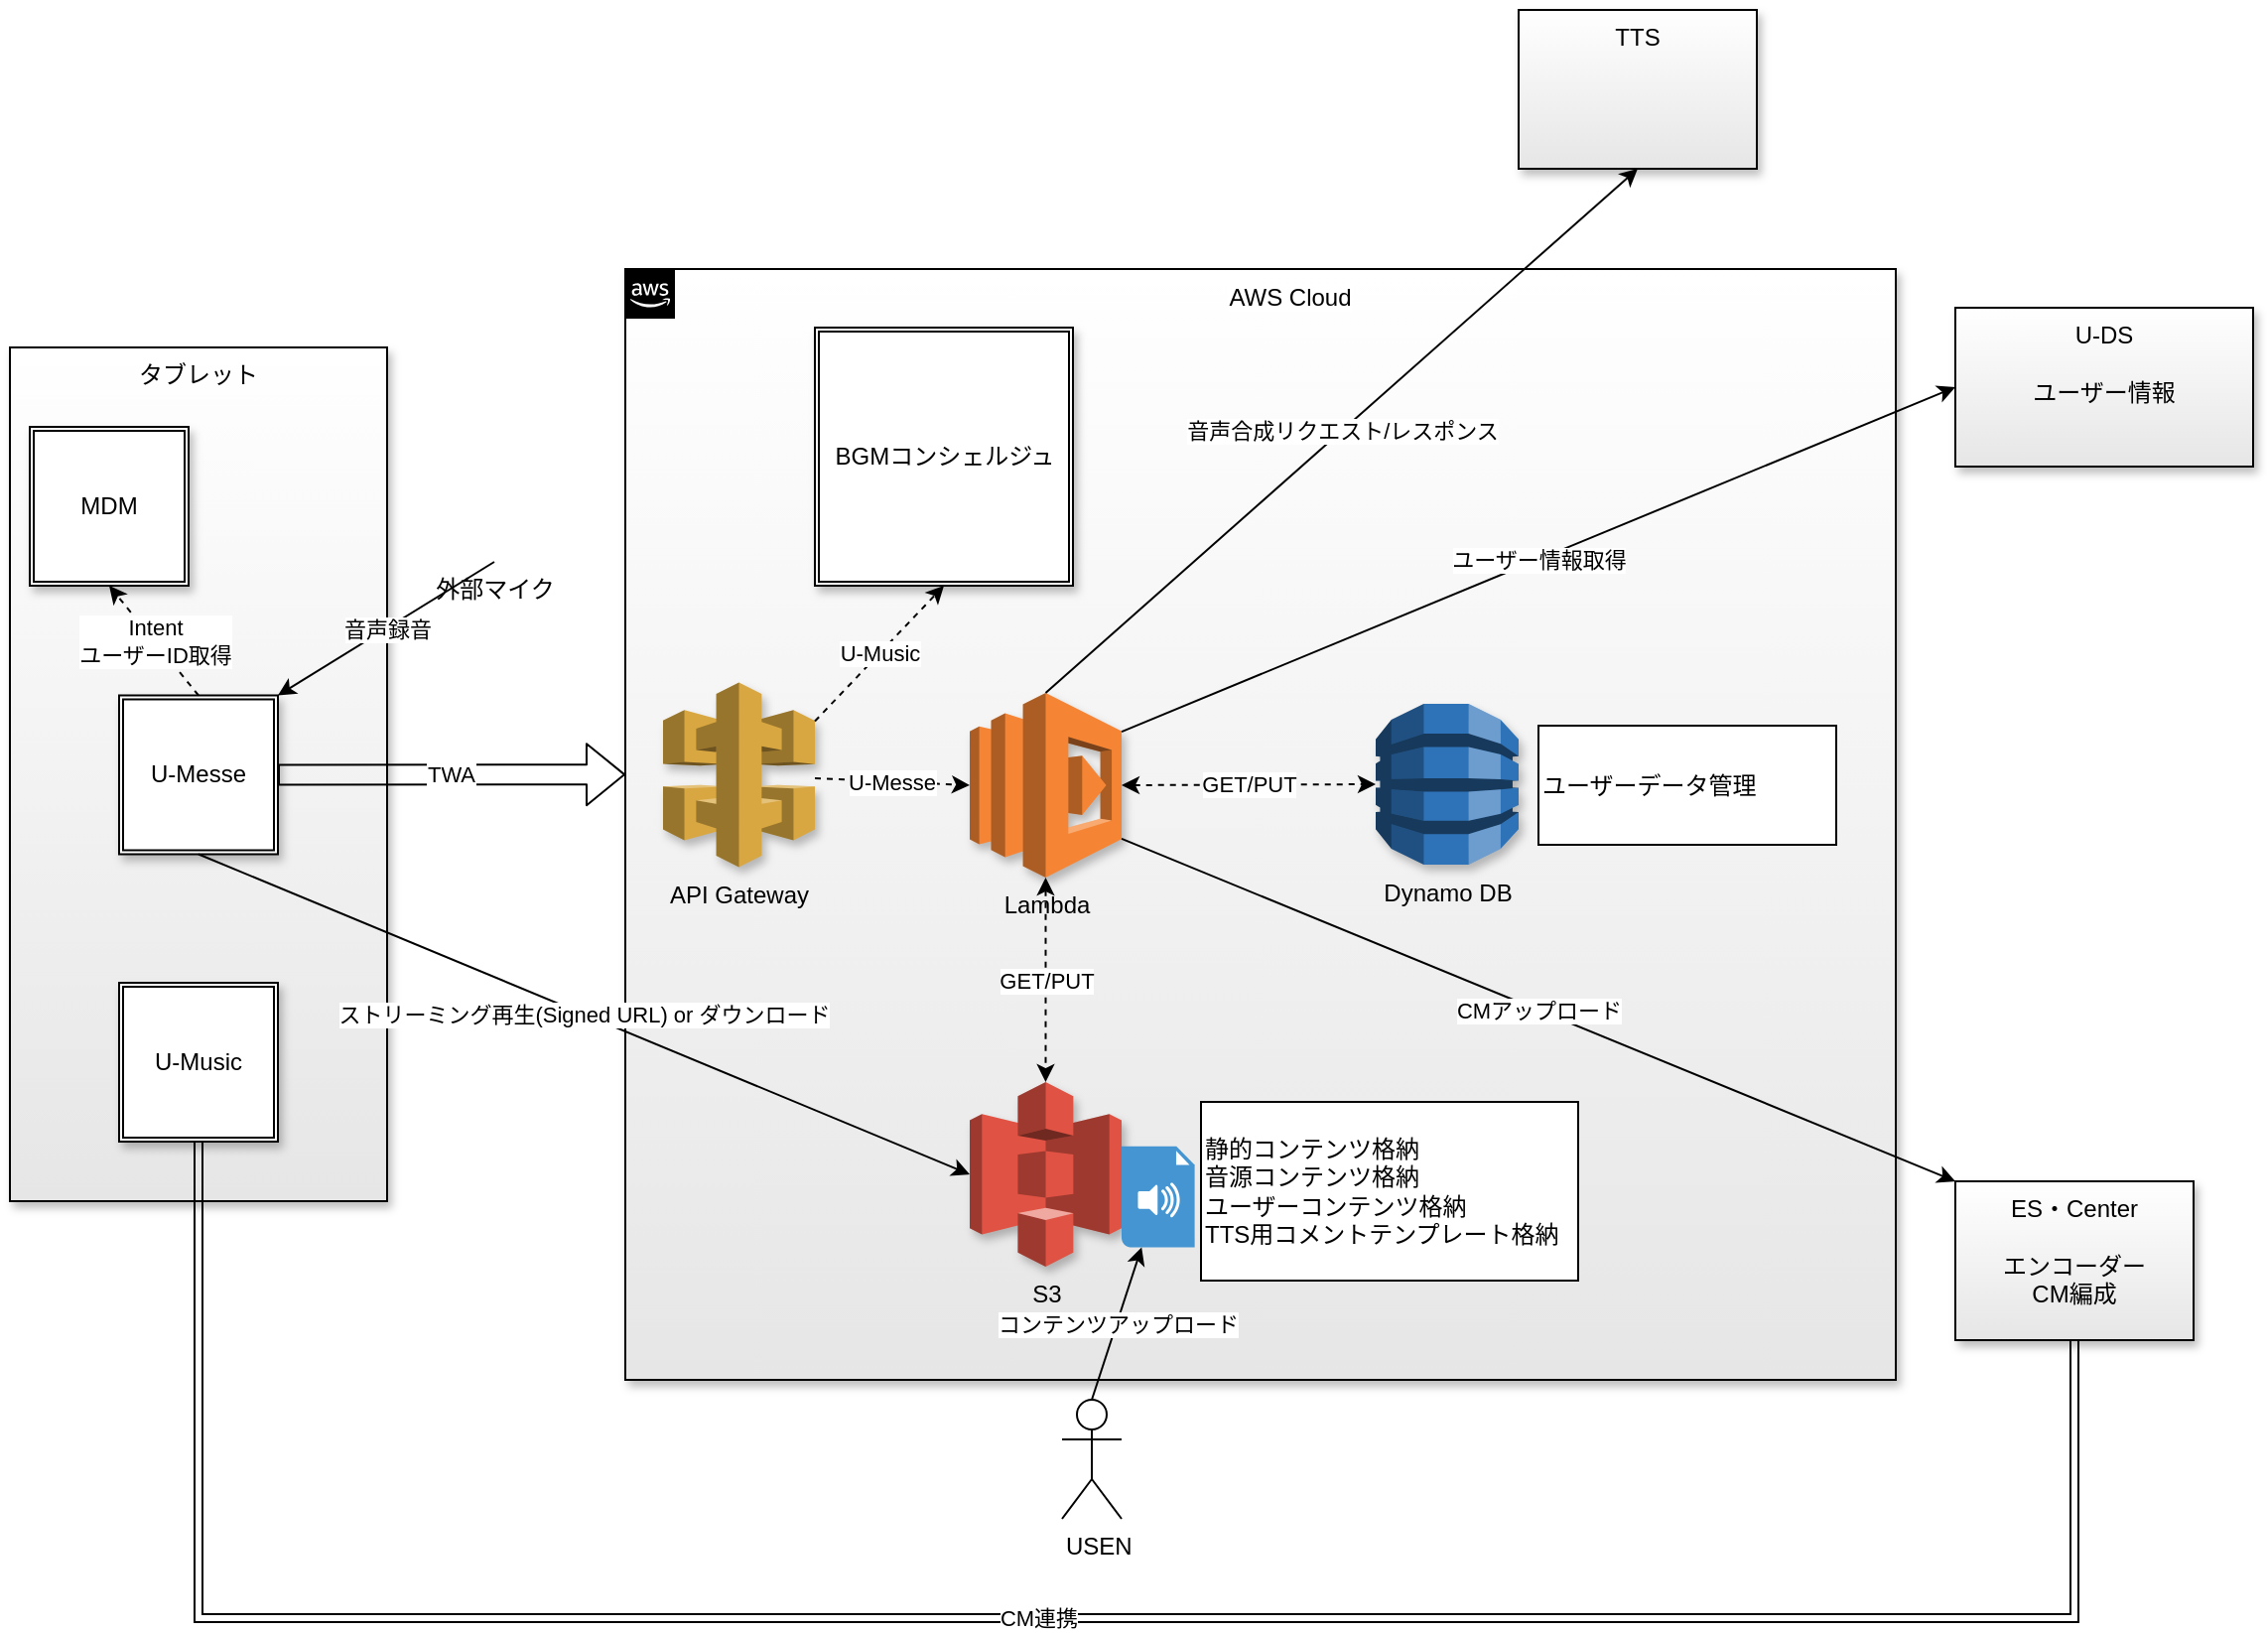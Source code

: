<mxfile version="13.6.2" type="device"><diagram id="Ht1M8jgEwFfnCIfOTk4-" name="Page-1"><mxGraphModel dx="2591" dy="2486" grid="1" gridSize="10" guides="1" tooltips="1" connect="1" arrows="1" fold="1" page="1" pageScale="1" pageWidth="1169" pageHeight="827" background="#FFFFFF" math="0" shadow="0"><root><mxCell id="0"/><mxCell id="1" parent="0"/><mxCell id="UEzPUAAOIrF-is8g5C7q-175" value="AWS Cloud" style="points=[[0,0],[0.25,0],[0.5,0],[0.75,0],[1,0],[1,0.25],[1,0.5],[1,0.75],[1,1],[0.75,1],[0.5,1],[0.25,1],[0,1],[0,0.75],[0,0.5],[0,0.25]];outlineConnect=0;html=1;whiteSpace=wrap;fontSize=12;fontStyle=0;shape=mxgraph.aws4.group;grIcon=mxgraph.aws4.group_aws_cloud_alt;verticalAlign=top;align=center;spacingLeft=30;dashed=0;labelBackgroundColor=#ffffff;shadow=1;gradientColor=#E6E6E6;" parent="1" vertex="1"><mxGeometry x="200" y="-789.5" width="640" height="559.5" as="geometry"/></mxCell><mxCell id="lU8Pn5vqh1SlUMVNSXbl-1" value="タブレット" style="rounded=0;whiteSpace=wrap;html=1;shadow=1;align=center;verticalAlign=top;gradientColor=#E6E6E6;" parent="1" vertex="1"><mxGeometry x="-110" y="-750" width="190" height="430" as="geometry"/></mxCell><mxCell id="lU8Pn5vqh1SlUMVNSXbl-3" value="S3" style="outlineConnect=0;dashed=0;verticalLabelPosition=bottom;verticalAlign=top;align=center;html=1;shape=mxgraph.aws3.s3;fillColor=#E05243;shadow=1;" parent="1" vertex="1"><mxGeometry x="373.5" y="-380.0" width="76.5" height="93" as="geometry"/></mxCell><mxCell id="lU8Pn5vqh1SlUMVNSXbl-4" value="Lambda" style="outlineConnect=0;dashed=0;verticalLabelPosition=bottom;verticalAlign=top;align=center;html=1;shape=mxgraph.aws3.lambda;fillColor=#F58534;shadow=1;" parent="1" vertex="1"><mxGeometry x="373.5" y="-576" width="76.5" height="93" as="geometry"/></mxCell><mxCell id="lU8Pn5vqh1SlUMVNSXbl-5" value="API Gateway" style="outlineConnect=0;dashed=0;verticalLabelPosition=bottom;verticalAlign=top;align=center;html=1;shape=mxgraph.aws3.api_gateway;fillColor=#D9A741;shadow=1;" parent="1" vertex="1"><mxGeometry x="219" y="-581.25" width="76.5" height="93" as="geometry"/></mxCell><mxCell id="lU8Pn5vqh1SlUMVNSXbl-9" value="Dynamo DB" style="outlineConnect=0;dashed=0;verticalLabelPosition=bottom;verticalAlign=top;align=center;html=1;shape=mxgraph.aws3.dynamo_db;fillColor=#2E73B8;shadow=1;" parent="1" vertex="1"><mxGeometry x="578" y="-570.5" width="72" height="81" as="geometry"/></mxCell><mxCell id="lU8Pn5vqh1SlUMVNSXbl-10" value="" style="shadow=0;dashed=0;html=1;strokeColor=none;fillColor=#4495D1;labelPosition=center;verticalLabelPosition=bottom;verticalAlign=top;align=center;outlineConnect=0;shape=mxgraph.veeam.audio_file;" parent="1" vertex="1"><mxGeometry x="450" y="-347.6" width="36.8" height="50.8" as="geometry"/></mxCell><mxCell id="lU8Pn5vqh1SlUMVNSXbl-12" value="U-Messe" style="shape=ext;double=1;whiteSpace=wrap;html=1;aspect=fixed;shadow=1;align=center;" parent="1" vertex="1"><mxGeometry x="-55" y="-574.75" width="80" height="80" as="geometry"/></mxCell><mxCell id="RaPMoxKkeZq4uYAz5h4F-3" value="TTS" style="rounded=0;whiteSpace=wrap;html=1;shadow=1;align=center;verticalAlign=top;gradientColor=#E6E6E6;" parent="1" vertex="1"><mxGeometry x="650" y="-920" width="120" height="80" as="geometry"/></mxCell><mxCell id="RaPMoxKkeZq4uYAz5h4F-4" value="BGMコンシェルジュ" style="shape=ext;double=1;whiteSpace=wrap;html=1;aspect=fixed;shadow=1;align=center;" parent="1" vertex="1"><mxGeometry x="295.5" y="-760" width="130" height="130" as="geometry"/></mxCell><mxCell id="RaPMoxKkeZq4uYAz5h4F-10" value="TWA" style="shape=flexArrow;endArrow=classic;html=1;entryX=0;entryY=0.455;entryDx=0;entryDy=0;exitX=1;exitY=0.5;exitDx=0;exitDy=0;entryPerimeter=0;" parent="1" edge="1" target="UEzPUAAOIrF-is8g5C7q-175" source="lU8Pn5vqh1SlUMVNSXbl-12"><mxGeometry width="50" height="50" relative="1" as="geometry"><mxPoint x="80" y="-532.75" as="sourcePoint"/><mxPoint x="200" y="-532.75" as="targetPoint"/></mxGeometry></mxCell><mxCell id="RaPMoxKkeZq4uYAz5h4F-13" value="U-Messe" style="endArrow=classic;html=1;entryX=0;entryY=0.5;entryDx=0;entryDy=0;entryPerimeter=0;dashed=1;" parent="1" source="lU8Pn5vqh1SlUMVNSXbl-5" target="lU8Pn5vqh1SlUMVNSXbl-4" edge="1"><mxGeometry width="50" height="50" relative="1" as="geometry"><mxPoint x="450" y="-460" as="sourcePoint"/><mxPoint x="500" y="-510" as="targetPoint"/></mxGeometry></mxCell><mxCell id="RaPMoxKkeZq4uYAz5h4F-15" value="U-Music" style="endArrow=classic;html=1;entryX=0.5;entryY=1;entryDx=0;entryDy=0;exitX=1;exitY=0.21;exitDx=0;exitDy=0;exitPerimeter=0;dashed=1;" parent="1" source="lU8Pn5vqh1SlUMVNSXbl-5" target="RaPMoxKkeZq4uYAz5h4F-4" edge="1"><mxGeometry width="50" height="50" relative="1" as="geometry"><mxPoint x="305.5" y="-544.75" as="sourcePoint"/><mxPoint x="383.5" y="-544.75" as="targetPoint"/></mxGeometry></mxCell><mxCell id="RaPMoxKkeZq4uYAz5h4F-16" value="GET/PUT" style="endArrow=classic;startArrow=classic;html=1;dashed=1;exitX=1;exitY=0.5;exitDx=0;exitDy=0;exitPerimeter=0;entryX=0;entryY=0.5;entryDx=0;entryDy=0;entryPerimeter=0;" parent="1" source="lU8Pn5vqh1SlUMVNSXbl-4" target="lU8Pn5vqh1SlUMVNSXbl-9" edge="1"><mxGeometry width="50" height="50" relative="1" as="geometry"><mxPoint x="450" y="-460" as="sourcePoint"/><mxPoint x="500" y="-510" as="targetPoint"/></mxGeometry></mxCell><mxCell id="RaPMoxKkeZq4uYAz5h4F-17" value="GET/PUT" style="endArrow=classic;startArrow=classic;html=1;dashed=1;entryX=0.5;entryY=0;entryDx=0;entryDy=0;entryPerimeter=0;" parent="1" source="lU8Pn5vqh1SlUMVNSXbl-4" target="lU8Pn5vqh1SlUMVNSXbl-3" edge="1"><mxGeometry width="50" height="50" relative="1" as="geometry"><mxPoint x="460" y="-544.75" as="sourcePoint"/><mxPoint x="595" y="-519.5" as="targetPoint"/></mxGeometry></mxCell><mxCell id="RaPMoxKkeZq4uYAz5h4F-21" value="ユーザーデータ管理" style="rounded=0;whiteSpace=wrap;html=1;align=left;" parent="1" vertex="1"><mxGeometry x="660" y="-559.5" width="150" height="60" as="geometry"/></mxCell><mxCell id="RaPMoxKkeZq4uYAz5h4F-22" value="静的コンテンツ格納&lt;br&gt;音源コンテンツ格納&lt;br&gt;ユーザーコンテンツ格納&lt;br&gt;TTS用コメントテンプレート格納" style="rounded=0;whiteSpace=wrap;html=1;align=left;" parent="1" vertex="1"><mxGeometry x="490" y="-370" width="190" height="90" as="geometry"/></mxCell><mxCell id="RaPMoxKkeZq4uYAz5h4F-23" value="音声合成リクエスト/レスポンス" style="endArrow=classic;html=1;entryX=0.5;entryY=1;entryDx=0;entryDy=0;exitX=0.5;exitY=0;exitDx=0;exitDy=0;exitPerimeter=0;" parent="1" source="lU8Pn5vqh1SlUMVNSXbl-4" target="RaPMoxKkeZq4uYAz5h4F-3" edge="1"><mxGeometry width="50" height="50" relative="1" as="geometry"><mxPoint x="450" y="-590" as="sourcePoint"/><mxPoint x="500" y="-640" as="targetPoint"/></mxGeometry></mxCell><mxCell id="RaPMoxKkeZq4uYAz5h4F-24" value="ストリーミング再生(Signed URL) or ダウンロード" style="endArrow=classic;html=1;exitX=0.5;exitY=1;exitDx=0;exitDy=0;entryX=0;entryY=0.5;entryDx=0;entryDy=0;entryPerimeter=0;" parent="1" source="lU8Pn5vqh1SlUMVNSXbl-12" target="lU8Pn5vqh1SlUMVNSXbl-3" edge="1"><mxGeometry width="50" height="50" relative="1" as="geometry"><mxPoint x="25" y="-400" as="sourcePoint"/><mxPoint x="840" y="-780" as="targetPoint"/></mxGeometry></mxCell><mxCell id="RaPMoxKkeZq4uYAz5h4F-25" value="U-DS&lt;br&gt;&lt;br&gt;ユーザー情報" style="rounded=0;whiteSpace=wrap;html=1;shadow=1;align=center;verticalAlign=top;gradientColor=#E6E6E6;" parent="1" vertex="1"><mxGeometry x="870" y="-770" width="150" height="80" as="geometry"/></mxCell><mxCell id="RaPMoxKkeZq4uYAz5h4F-26" value="ES・Center&lt;br&gt;&lt;br&gt;エンコーダー&lt;br&gt;CM編成" style="rounded=0;whiteSpace=wrap;html=1;shadow=1;align=center;verticalAlign=top;gradientColor=#E6E6E6;" parent="1" vertex="1"><mxGeometry x="870" y="-330" width="120" height="80" as="geometry"/></mxCell><mxCell id="RaPMoxKkeZq4uYAz5h4F-27" value="ユーザー情報取得" style="endArrow=classic;html=1;exitX=1;exitY=0.21;exitDx=0;exitDy=0;exitPerimeter=0;entryX=0;entryY=0.5;entryDx=0;entryDy=0;" parent="1" source="lU8Pn5vqh1SlUMVNSXbl-4" target="RaPMoxKkeZq4uYAz5h4F-25" edge="1"><mxGeometry width="50" height="50" relative="1" as="geometry"><mxPoint x="460" y="-571.72" as="sourcePoint"/><mxPoint x="640" y="-817" as="targetPoint"/></mxGeometry></mxCell><mxCell id="RaPMoxKkeZq4uYAz5h4F-28" value="CMアップロード" style="endArrow=classic;html=1;exitX=1;exitY=0.79;exitDx=0;exitDy=0;entryX=0;entryY=0;entryDx=0;entryDy=0;exitPerimeter=0;" parent="1" source="lU8Pn5vqh1SlUMVNSXbl-4" target="RaPMoxKkeZq4uYAz5h4F-26" edge="1"><mxGeometry width="50" height="50" relative="1" as="geometry"><mxPoint x="460" y="-571.72" as="sourcePoint"/><mxPoint x="790" y="-770" as="targetPoint"/></mxGeometry></mxCell><mxCell id="RaPMoxKkeZq4uYAz5h4F-29" value="USEN" style="shape=umlActor;verticalLabelPosition=bottom;labelBackgroundColor=#ffffff;verticalAlign=top;html=1;align=left;" parent="1" vertex="1"><mxGeometry x="420" y="-220" width="30" height="60" as="geometry"/></mxCell><mxCell id="RaPMoxKkeZq4uYAz5h4F-30" value="コンテンツアップロード" style="endArrow=classic;html=1;exitX=0.5;exitY=0;exitDx=0;exitDy=0;exitPerimeter=0;" parent="1" source="RaPMoxKkeZq4uYAz5h4F-29" target="lU8Pn5vqh1SlUMVNSXbl-10" edge="1"><mxGeometry width="50" height="50" relative="1" as="geometry"><mxPoint x="35" y="-403.5" as="sourcePoint"/><mxPoint x="548" y="-362" as="targetPoint"/></mxGeometry></mxCell><mxCell id="j2FytwpeN-EprVNFpkl8-3" value="外部マイク" style="shape=image;html=1;verticalAlign=top;verticalLabelPosition=bottom;labelBackgroundColor=#ffffff;imageAspect=0;aspect=fixed;image=https://cdn4.iconfinder.com/data/icons/ionicons/512/icon-ios7-mic-128.png" parent="1" vertex="1"><mxGeometry x="100" y="-710" width="68" height="68" as="geometry"/></mxCell><mxCell id="j2FytwpeN-EprVNFpkl8-4" value="音声録音" style="endArrow=classic;html=1;entryX=1;entryY=0;entryDx=0;entryDy=0;exitX=0.5;exitY=1;exitDx=0;exitDy=0;" parent="1" source="j2FytwpeN-EprVNFpkl8-3" target="lU8Pn5vqh1SlUMVNSXbl-12" edge="1"><mxGeometry width="50" height="50" relative="1" as="geometry"><mxPoint x="421.75" y="-566" as="sourcePoint"/><mxPoint x="720" y="-830" as="targetPoint"/></mxGeometry></mxCell><mxCell id="WirPcRv491NPa6zCL_oS-2" value="Intent&lt;br&gt;ユーザーID取得" style="endArrow=classic;html=1;entryX=0.5;entryY=1;entryDx=0;entryDy=0;exitX=0.5;exitY=0;exitDx=0;exitDy=0;dashed=1;" edge="1" parent="1" source="lU8Pn5vqh1SlUMVNSXbl-12" target="WirPcRv491NPa6zCL_oS-3"><mxGeometry width="50" height="50" relative="1" as="geometry"><mxPoint x="305.5" y="-551.72" as="sourcePoint"/><mxPoint x="-15" y="-789.5" as="targetPoint"/></mxGeometry></mxCell><mxCell id="WirPcRv491NPa6zCL_oS-3" value="MDM" style="shape=ext;double=1;whiteSpace=wrap;html=1;aspect=fixed;shadow=1;align=center;" vertex="1" parent="1"><mxGeometry x="-100" y="-710" width="80" height="80" as="geometry"/></mxCell><mxCell id="WirPcRv491NPa6zCL_oS-5" value="CM連携" style="edgeStyle=orthogonalEdgeStyle;rounded=0;orthogonalLoop=1;jettySize=auto;html=1;exitX=0.5;exitY=1;exitDx=0;exitDy=0;entryX=0.5;entryY=1;entryDx=0;entryDy=0;shape=link;" edge="1" parent="1" source="WirPcRv491NPa6zCL_oS-4" target="RaPMoxKkeZq4uYAz5h4F-26"><mxGeometry relative="1" as="geometry"><Array as="points"><mxPoint x="-15" y="-110"/><mxPoint x="930" y="-110"/></Array></mxGeometry></mxCell><mxCell id="WirPcRv491NPa6zCL_oS-4" value="U-Music" style="shape=ext;double=1;whiteSpace=wrap;html=1;aspect=fixed;shadow=1;align=center;" vertex="1" parent="1"><mxGeometry x="-55" y="-430" width="80" height="80" as="geometry"/></mxCell></root></mxGraphModel></diagram></mxfile>